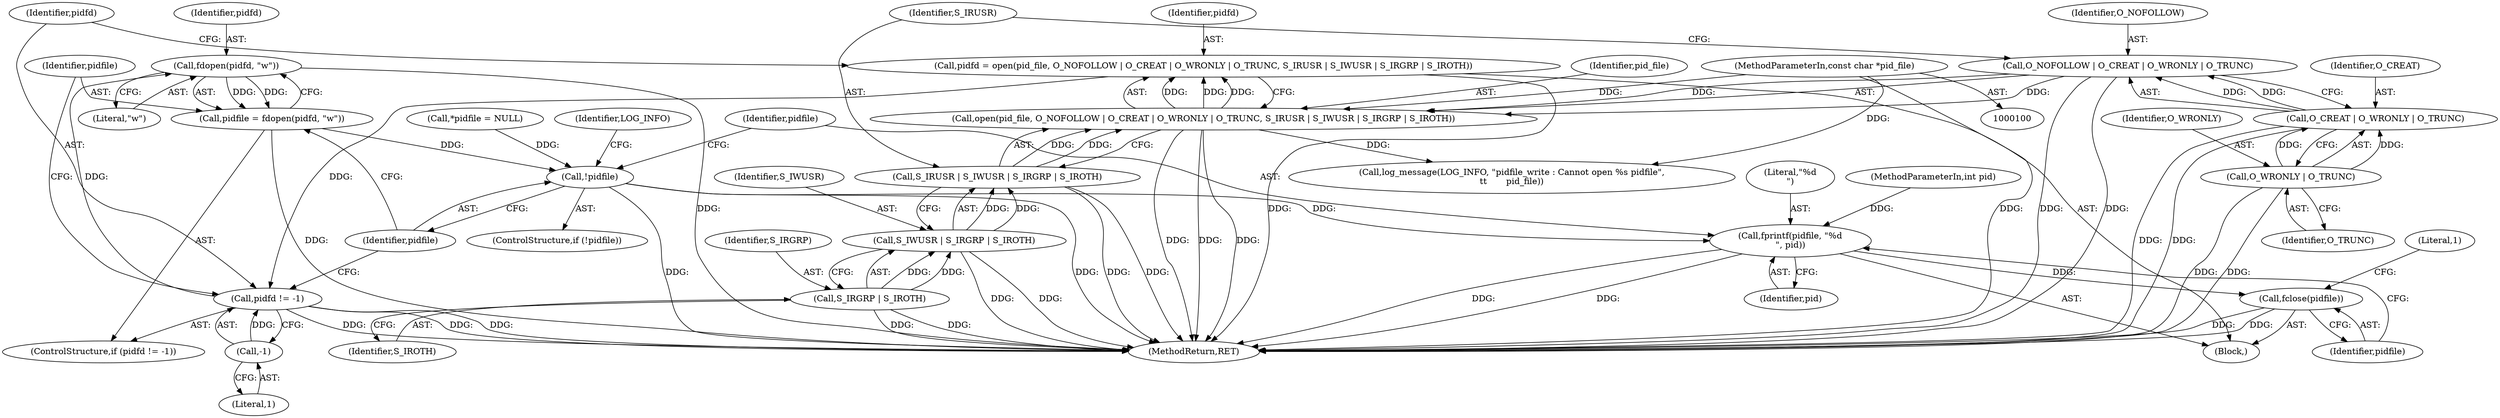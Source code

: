 digraph "0_keepalived_04f2d32871bb3b11d7dc024039952f2fe2750306_0@API" {
"1000134" [label="(Call,fdopen(pidfd, \"w\"))"];
"1000128" [label="(Call,pidfd != -1)"];
"1000109" [label="(Call,pidfd = open(pid_file, O_NOFOLLOW | O_CREAT | O_WRONLY | O_TRUNC, S_IRUSR | S_IWUSR | S_IRGRP | S_IROTH))"];
"1000111" [label="(Call,open(pid_file, O_NOFOLLOW | O_CREAT | O_WRONLY | O_TRUNC, S_IRUSR | S_IWUSR | S_IRGRP | S_IROTH))"];
"1000101" [label="(MethodParameterIn,const char *pid_file)"];
"1000113" [label="(Call,O_NOFOLLOW | O_CREAT | O_WRONLY | O_TRUNC)"];
"1000115" [label="(Call,O_CREAT | O_WRONLY | O_TRUNC)"];
"1000117" [label="(Call,O_WRONLY | O_TRUNC)"];
"1000120" [label="(Call,S_IRUSR | S_IWUSR | S_IRGRP | S_IROTH)"];
"1000122" [label="(Call,S_IWUSR | S_IRGRP | S_IROTH)"];
"1000124" [label="(Call,S_IRGRP | S_IROTH)"];
"1000130" [label="(Call,-1)"];
"1000132" [label="(Call,pidfile = fdopen(pidfd, \"w\"))"];
"1000138" [label="(Call,!pidfile)"];
"1000147" [label="(Call,fprintf(pidfile, \"%d\n\", pid))"];
"1000151" [label="(Call,fclose(pidfile))"];
"1000136" [label="(Literal,\"w\")"];
"1000147" [label="(Call,fprintf(pidfile, \"%d\n\", pid))"];
"1000109" [label="(Call,pidfd = open(pid_file, O_NOFOLLOW | O_CREAT | O_WRONLY | O_TRUNC, S_IRUSR | S_IWUSR | S_IRGRP | S_IROTH))"];
"1000155" [label="(MethodReturn,RET)"];
"1000120" [label="(Call,S_IRUSR | S_IWUSR | S_IRGRP | S_IROTH)"];
"1000142" [label="(Identifier,LOG_INFO)"];
"1000103" [label="(Block,)"];
"1000127" [label="(ControlStructure,if (pidfd != -1))"];
"1000123" [label="(Identifier,S_IWUSR)"];
"1000105" [label="(Call,*pidfile = NULL)"];
"1000134" [label="(Call,fdopen(pidfd, \"w\"))"];
"1000130" [label="(Call,-1)"];
"1000137" [label="(ControlStructure,if (!pidfile))"];
"1000111" [label="(Call,open(pid_file, O_NOFOLLOW | O_CREAT | O_WRONLY | O_TRUNC, S_IRUSR | S_IWUSR | S_IRGRP | S_IROTH))"];
"1000149" [label="(Literal,\"%d\n\")"];
"1000126" [label="(Identifier,S_IROTH)"];
"1000133" [label="(Identifier,pidfile)"];
"1000138" [label="(Call,!pidfile)"];
"1000148" [label="(Identifier,pidfile)"];
"1000151" [label="(Call,fclose(pidfile))"];
"1000101" [label="(MethodParameterIn,const char *pid_file)"];
"1000116" [label="(Identifier,O_CREAT)"];
"1000131" [label="(Literal,1)"];
"1000132" [label="(Call,pidfile = fdopen(pidfd, \"w\"))"];
"1000125" [label="(Identifier,S_IRGRP)"];
"1000102" [label="(MethodParameterIn,int pid)"];
"1000129" [label="(Identifier,pidfd)"];
"1000150" [label="(Identifier,pid)"];
"1000135" [label="(Identifier,pidfd)"];
"1000139" [label="(Identifier,pidfile)"];
"1000112" [label="(Identifier,pid_file)"];
"1000119" [label="(Identifier,O_TRUNC)"];
"1000124" [label="(Call,S_IRGRP | S_IROTH)"];
"1000128" [label="(Call,pidfd != -1)"];
"1000110" [label="(Identifier,pidfd)"];
"1000113" [label="(Call,O_NOFOLLOW | O_CREAT | O_WRONLY | O_TRUNC)"];
"1000115" [label="(Call,O_CREAT | O_WRONLY | O_TRUNC)"];
"1000117" [label="(Call,O_WRONLY | O_TRUNC)"];
"1000122" [label="(Call,S_IWUSR | S_IRGRP | S_IROTH)"];
"1000121" [label="(Identifier,S_IRUSR)"];
"1000154" [label="(Literal,1)"];
"1000141" [label="(Call,log_message(LOG_INFO, \"pidfile_write : Cannot open %s pidfile\",\n\t\t       pid_file))"];
"1000152" [label="(Identifier,pidfile)"];
"1000114" [label="(Identifier,O_NOFOLLOW)"];
"1000118" [label="(Identifier,O_WRONLY)"];
"1000134" -> "1000132"  [label="AST: "];
"1000134" -> "1000136"  [label="CFG: "];
"1000135" -> "1000134"  [label="AST: "];
"1000136" -> "1000134"  [label="AST: "];
"1000132" -> "1000134"  [label="CFG: "];
"1000134" -> "1000155"  [label="DDG: "];
"1000134" -> "1000132"  [label="DDG: "];
"1000134" -> "1000132"  [label="DDG: "];
"1000128" -> "1000134"  [label="DDG: "];
"1000128" -> "1000127"  [label="AST: "];
"1000128" -> "1000130"  [label="CFG: "];
"1000129" -> "1000128"  [label="AST: "];
"1000130" -> "1000128"  [label="AST: "];
"1000133" -> "1000128"  [label="CFG: "];
"1000139" -> "1000128"  [label="CFG: "];
"1000128" -> "1000155"  [label="DDG: "];
"1000128" -> "1000155"  [label="DDG: "];
"1000128" -> "1000155"  [label="DDG: "];
"1000109" -> "1000128"  [label="DDG: "];
"1000130" -> "1000128"  [label="DDG: "];
"1000109" -> "1000103"  [label="AST: "];
"1000109" -> "1000111"  [label="CFG: "];
"1000110" -> "1000109"  [label="AST: "];
"1000111" -> "1000109"  [label="AST: "];
"1000129" -> "1000109"  [label="CFG: "];
"1000109" -> "1000155"  [label="DDG: "];
"1000111" -> "1000109"  [label="DDG: "];
"1000111" -> "1000109"  [label="DDG: "];
"1000111" -> "1000109"  [label="DDG: "];
"1000111" -> "1000120"  [label="CFG: "];
"1000112" -> "1000111"  [label="AST: "];
"1000113" -> "1000111"  [label="AST: "];
"1000120" -> "1000111"  [label="AST: "];
"1000111" -> "1000155"  [label="DDG: "];
"1000111" -> "1000155"  [label="DDG: "];
"1000111" -> "1000155"  [label="DDG: "];
"1000101" -> "1000111"  [label="DDG: "];
"1000113" -> "1000111"  [label="DDG: "];
"1000113" -> "1000111"  [label="DDG: "];
"1000120" -> "1000111"  [label="DDG: "];
"1000120" -> "1000111"  [label="DDG: "];
"1000111" -> "1000141"  [label="DDG: "];
"1000101" -> "1000100"  [label="AST: "];
"1000101" -> "1000155"  [label="DDG: "];
"1000101" -> "1000141"  [label="DDG: "];
"1000113" -> "1000115"  [label="CFG: "];
"1000114" -> "1000113"  [label="AST: "];
"1000115" -> "1000113"  [label="AST: "];
"1000121" -> "1000113"  [label="CFG: "];
"1000113" -> "1000155"  [label="DDG: "];
"1000113" -> "1000155"  [label="DDG: "];
"1000115" -> "1000113"  [label="DDG: "];
"1000115" -> "1000113"  [label="DDG: "];
"1000115" -> "1000117"  [label="CFG: "];
"1000116" -> "1000115"  [label="AST: "];
"1000117" -> "1000115"  [label="AST: "];
"1000115" -> "1000155"  [label="DDG: "];
"1000115" -> "1000155"  [label="DDG: "];
"1000117" -> "1000115"  [label="DDG: "];
"1000117" -> "1000115"  [label="DDG: "];
"1000117" -> "1000119"  [label="CFG: "];
"1000118" -> "1000117"  [label="AST: "];
"1000119" -> "1000117"  [label="AST: "];
"1000117" -> "1000155"  [label="DDG: "];
"1000117" -> "1000155"  [label="DDG: "];
"1000120" -> "1000122"  [label="CFG: "];
"1000121" -> "1000120"  [label="AST: "];
"1000122" -> "1000120"  [label="AST: "];
"1000120" -> "1000155"  [label="DDG: "];
"1000120" -> "1000155"  [label="DDG: "];
"1000122" -> "1000120"  [label="DDG: "];
"1000122" -> "1000120"  [label="DDG: "];
"1000122" -> "1000124"  [label="CFG: "];
"1000123" -> "1000122"  [label="AST: "];
"1000124" -> "1000122"  [label="AST: "];
"1000122" -> "1000155"  [label="DDG: "];
"1000122" -> "1000155"  [label="DDG: "];
"1000124" -> "1000122"  [label="DDG: "];
"1000124" -> "1000122"  [label="DDG: "];
"1000124" -> "1000126"  [label="CFG: "];
"1000125" -> "1000124"  [label="AST: "];
"1000126" -> "1000124"  [label="AST: "];
"1000124" -> "1000155"  [label="DDG: "];
"1000124" -> "1000155"  [label="DDG: "];
"1000130" -> "1000131"  [label="CFG: "];
"1000131" -> "1000130"  [label="AST: "];
"1000132" -> "1000127"  [label="AST: "];
"1000133" -> "1000132"  [label="AST: "];
"1000139" -> "1000132"  [label="CFG: "];
"1000132" -> "1000155"  [label="DDG: "];
"1000132" -> "1000138"  [label="DDG: "];
"1000138" -> "1000137"  [label="AST: "];
"1000138" -> "1000139"  [label="CFG: "];
"1000139" -> "1000138"  [label="AST: "];
"1000142" -> "1000138"  [label="CFG: "];
"1000148" -> "1000138"  [label="CFG: "];
"1000138" -> "1000155"  [label="DDG: "];
"1000138" -> "1000155"  [label="DDG: "];
"1000105" -> "1000138"  [label="DDG: "];
"1000138" -> "1000147"  [label="DDG: "];
"1000147" -> "1000103"  [label="AST: "];
"1000147" -> "1000150"  [label="CFG: "];
"1000148" -> "1000147"  [label="AST: "];
"1000149" -> "1000147"  [label="AST: "];
"1000150" -> "1000147"  [label="AST: "];
"1000152" -> "1000147"  [label="CFG: "];
"1000147" -> "1000155"  [label="DDG: "];
"1000147" -> "1000155"  [label="DDG: "];
"1000102" -> "1000147"  [label="DDG: "];
"1000147" -> "1000151"  [label="DDG: "];
"1000151" -> "1000103"  [label="AST: "];
"1000151" -> "1000152"  [label="CFG: "];
"1000152" -> "1000151"  [label="AST: "];
"1000154" -> "1000151"  [label="CFG: "];
"1000151" -> "1000155"  [label="DDG: "];
"1000151" -> "1000155"  [label="DDG: "];
}
